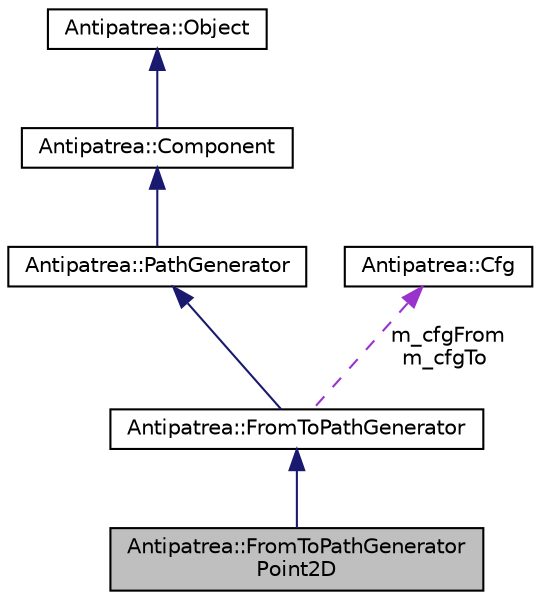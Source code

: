 digraph "Antipatrea::FromToPathGeneratorPoint2D"
{
  bgcolor="transparent";
  edge [fontname="Helvetica",fontsize="10",labelfontname="Helvetica",labelfontsize="10"];
  node [fontname="Helvetica",fontsize="10",shape=record];
  Node1 [label="Antipatrea::FromToPathGenerator\lPoint2D",height=0.2,width=0.4,color="black", fillcolor="grey75", style="filled", fontcolor="black"];
  Node2 -> Node1 [dir="back",color="midnightblue",fontsize="10",style="solid",fontname="Helvetica"];
  Node2 [label="Antipatrea::FromToPathGenerator",height=0.2,width=0.4,color="black",URL="$classAntipatrea_1_1FromToPathGenerator.html"];
  Node3 -> Node2 [dir="back",color="midnightblue",fontsize="10",style="solid",fontname="Helvetica"];
  Node3 [label="Antipatrea::PathGenerator",height=0.2,width=0.4,color="black",URL="$classAntipatrea_1_1PathGenerator.html"];
  Node4 -> Node3 [dir="back",color="midnightblue",fontsize="10",style="solid",fontname="Helvetica"];
  Node4 [label="Antipatrea::Component",height=0.2,width=0.4,color="black",URL="$classAntipatrea_1_1Component.html",tooltip="Base class for each motion-planning component. "];
  Node5 -> Node4 [dir="back",color="midnightblue",fontsize="10",style="solid",fontname="Helvetica"];
  Node5 [label="Antipatrea::Object",height=0.2,width=0.4,color="black",URL="$classAntipatrea_1_1Object.html"];
  Node6 -> Node2 [dir="back",color="darkorchid3",fontsize="10",style="dashed",label=" m_cfgFrom\nm_cfgTo" ,fontname="Helvetica"];
  Node6 [label="Antipatrea::Cfg",height=0.2,width=0.4,color="black",URL="$classAntipatrea_1_1Cfg.html",tooltip="Configuration representation. "];
}
